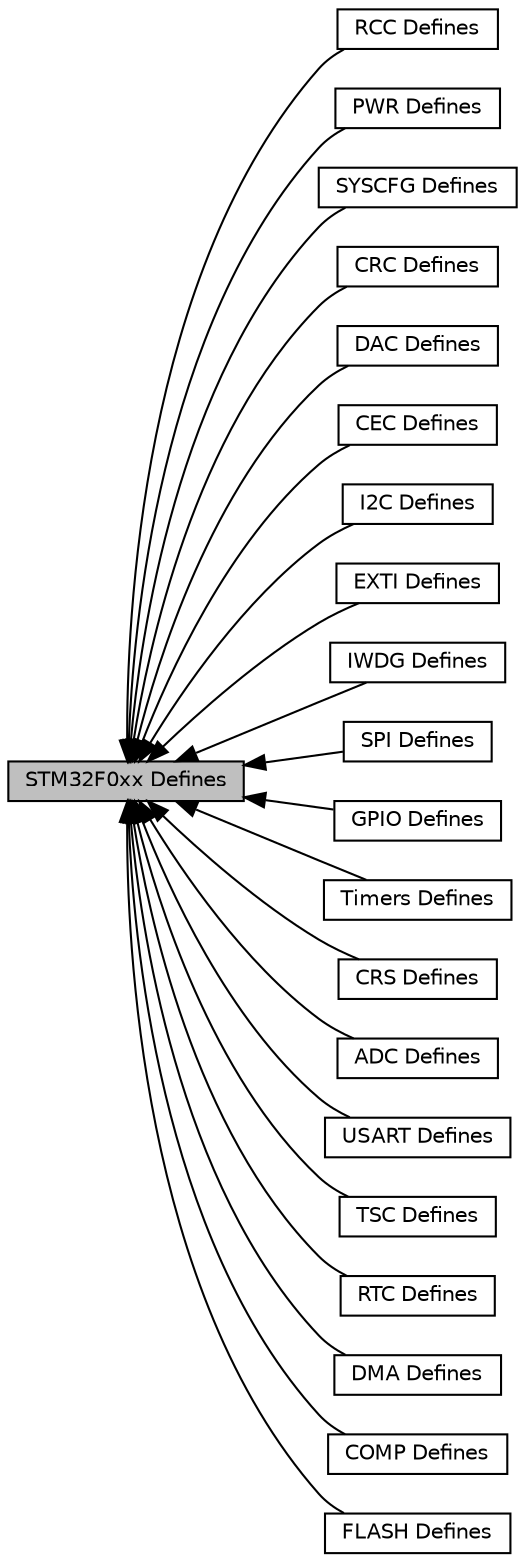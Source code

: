 digraph "STM32F0xx Defines"
{
  edge [fontname="Helvetica",fontsize="10",labelfontname="Helvetica",labelfontsize="10"];
  node [fontname="Helvetica",fontsize="10",shape=record];
  rankdir=LR;
  Node14 [label="RCC Defines",height=0.2,width=0.4,color="black", fillcolor="white", style="filled",URL="$group__rcc__defines.html",tooltip="Defined Constants and Types for the STM32F0xx Reset and Clock Control "];
  Node13 [label="PWR Defines",height=0.2,width=0.4,color="black", fillcolor="white", style="filled",URL="$group__pwr__defines.html",tooltip="Defined Constants and Types for the STM32F0xx PWR Control "];
  Node17 [label="SYSCFG Defines",height=0.2,width=0.4,color="black", fillcolor="white", style="filled",URL="$group__syscfg__defines.html",tooltip="Defined Constants and Types for the STM32F0xx System Config "];
  Node4 [label="CRC Defines",height=0.2,width=0.4,color="black", fillcolor="white", style="filled",URL="$group__crc__defines.html",tooltip="libopencm3 Defined Constants and Types for the STM32F1xx CRC Generator  "];
  Node6 [label="DAC Defines",height=0.2,width=0.4,color="black", fillcolor="white", style="filled",URL="$group__dac__defines.html",tooltip="Defined Constants and Types for the STM32F0xx Digital to Analog Converter "];
  Node2 [label="CEC Defines",height=0.2,width=0.4,color="black", fillcolor="white", style="filled",URL="$group__CEC__defines.html",tooltip="Defined Constants and Types for the STM32F0xx HDMI-CEC "];
  Node11 [label="I2C Defines",height=0.2,width=0.4,color="black", fillcolor="white", style="filled",URL="$group__i2c__defines.html",tooltip="Defined Constants and Types for the STM32F0xx I2C "];
  Node8 [label="EXTI Defines",height=0.2,width=0.4,color="black", fillcolor="white", style="filled",URL="$group__exti__defines.html",tooltip="Defined Constants and Types for the STM32F0xx External Interrupts  "];
  Node12 [label="IWDG Defines",height=0.2,width=0.4,color="black", fillcolor="white", style="filled",URL="$group__iwdg__defines.html",tooltip="Defined Constants and Types for the STM32F0xx Independent Watchdog Timer "];
  Node16 [label="SPI Defines",height=0.2,width=0.4,color="black", fillcolor="white", style="filled",URL="$group__spi__defines.html",tooltip="Defined Constants and Types for the STM32F0xx SPI "];
  Node0 [label="STM32F0xx Defines",height=0.2,width=0.4,color="black", fillcolor="grey75", style="filled", fontcolor="black"];
  Node10 [label="GPIO Defines",height=0.2,width=0.4,color="black", fillcolor="white", style="filled",URL="$group__gpio__defines.html",tooltip="Defined Constants and Types for the STM32F0xx General Purpose I/O "];
  Node18 [label="Timers Defines",height=0.2,width=0.4,color="black", fillcolor="white", style="filled",URL="$group__timer__defines.html",tooltip="Defined Constants and Types for the STM32F0xx Timers "];
  Node5 [label="CRS Defines",height=0.2,width=0.4,color="black", fillcolor="white", style="filled",URL="$group__CRS__defines.html",tooltip="Defined Constants and Types for the STM32F0xx Clock Recovery "];
  Node1 [label="ADC Defines",height=0.2,width=0.4,color="black", fillcolor="white", style="filled",URL="$group__adc__defines.html",tooltip="Defined Constants and Types for the STM32F0xx Analog to Digital Converter "];
  Node20 [label="USART Defines",height=0.2,width=0.4,color="black", fillcolor="white", style="filled",URL="$group__usart__defines.html",tooltip="Defined Constants and Types for the STM32F0xx USART "];
  Node19 [label="TSC Defines",height=0.2,width=0.4,color="black", fillcolor="white", style="filled",URL="$group__tsc__defines.html",tooltip="Defined Constants and Types for the STM32F0xx Touch Sensor "];
  Node15 [label="RTC Defines",height=0.2,width=0.4,color="black", fillcolor="white", style="filled",URL="$group__rtc__defines.html",tooltip="Defined Constants and Types for the STM32F0xx RTC "];
  Node7 [label="DMA Defines",height=0.2,width=0.4,color="black", fillcolor="white", style="filled",URL="$group__dma__defines.html",tooltip="Defined Constants and Types for the STM32F0xx DMA Controller. "];
  Node3 [label="COMP Defines",height=0.2,width=0.4,color="black", fillcolor="white", style="filled",URL="$group__comp__defines.html",tooltip="libopencm3 Defined Constants and Types for the STM32F0xx Comparator module "];
  Node9 [label="FLASH Defines",height=0.2,width=0.4,color="black", fillcolor="white", style="filled",URL="$group__flash__defines.html",tooltip="Defined Constants and Types for the STM32F0xx Flash memory "];
  Node0->Node1 [shape=plaintext, dir="back", style="solid"];
  Node0->Node2 [shape=plaintext, dir="back", style="solid"];
  Node0->Node3 [shape=plaintext, dir="back", style="solid"];
  Node0->Node4 [shape=plaintext, dir="back", style="solid"];
  Node0->Node5 [shape=plaintext, dir="back", style="solid"];
  Node0->Node6 [shape=plaintext, dir="back", style="solid"];
  Node0->Node7 [shape=plaintext, dir="back", style="solid"];
  Node0->Node8 [shape=plaintext, dir="back", style="solid"];
  Node0->Node9 [shape=plaintext, dir="back", style="solid"];
  Node0->Node10 [shape=plaintext, dir="back", style="solid"];
  Node0->Node11 [shape=plaintext, dir="back", style="solid"];
  Node0->Node12 [shape=plaintext, dir="back", style="solid"];
  Node0->Node13 [shape=plaintext, dir="back", style="solid"];
  Node0->Node14 [shape=plaintext, dir="back", style="solid"];
  Node0->Node15 [shape=plaintext, dir="back", style="solid"];
  Node0->Node16 [shape=plaintext, dir="back", style="solid"];
  Node0->Node17 [shape=plaintext, dir="back", style="solid"];
  Node0->Node18 [shape=plaintext, dir="back", style="solid"];
  Node0->Node19 [shape=plaintext, dir="back", style="solid"];
  Node0->Node20 [shape=plaintext, dir="back", style="solid"];
}
